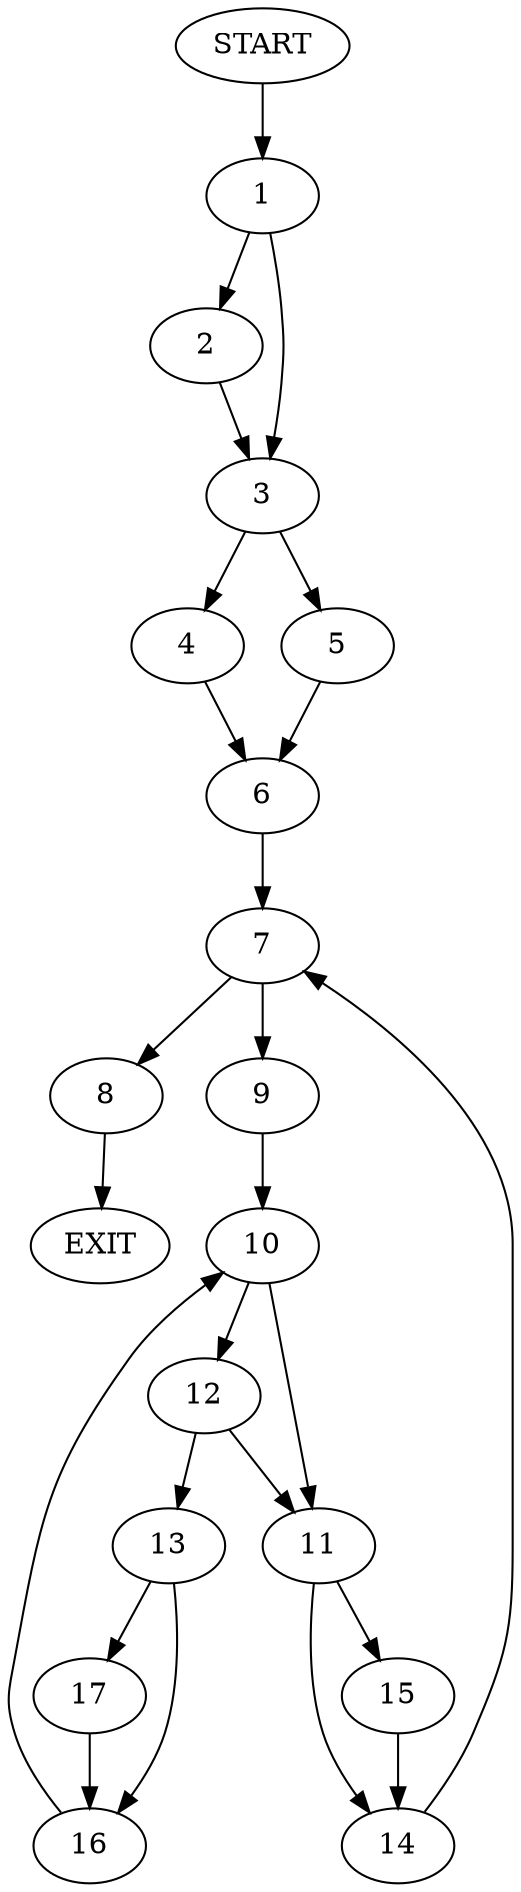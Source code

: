 digraph {
0 [label="START"]
18 [label="EXIT"]
0 -> 1
1 -> 2
1 -> 3
3 -> 4
3 -> 5
2 -> 3
5 -> 6
4 -> 6
6 -> 7
7 -> 8
7 -> 9
9 -> 10
8 -> 18
10 -> 11
10 -> 12
12 -> 13
12 -> 11
11 -> 14
11 -> 15
13 -> 16
13 -> 17
17 -> 16
16 -> 10
15 -> 14
14 -> 7
}
